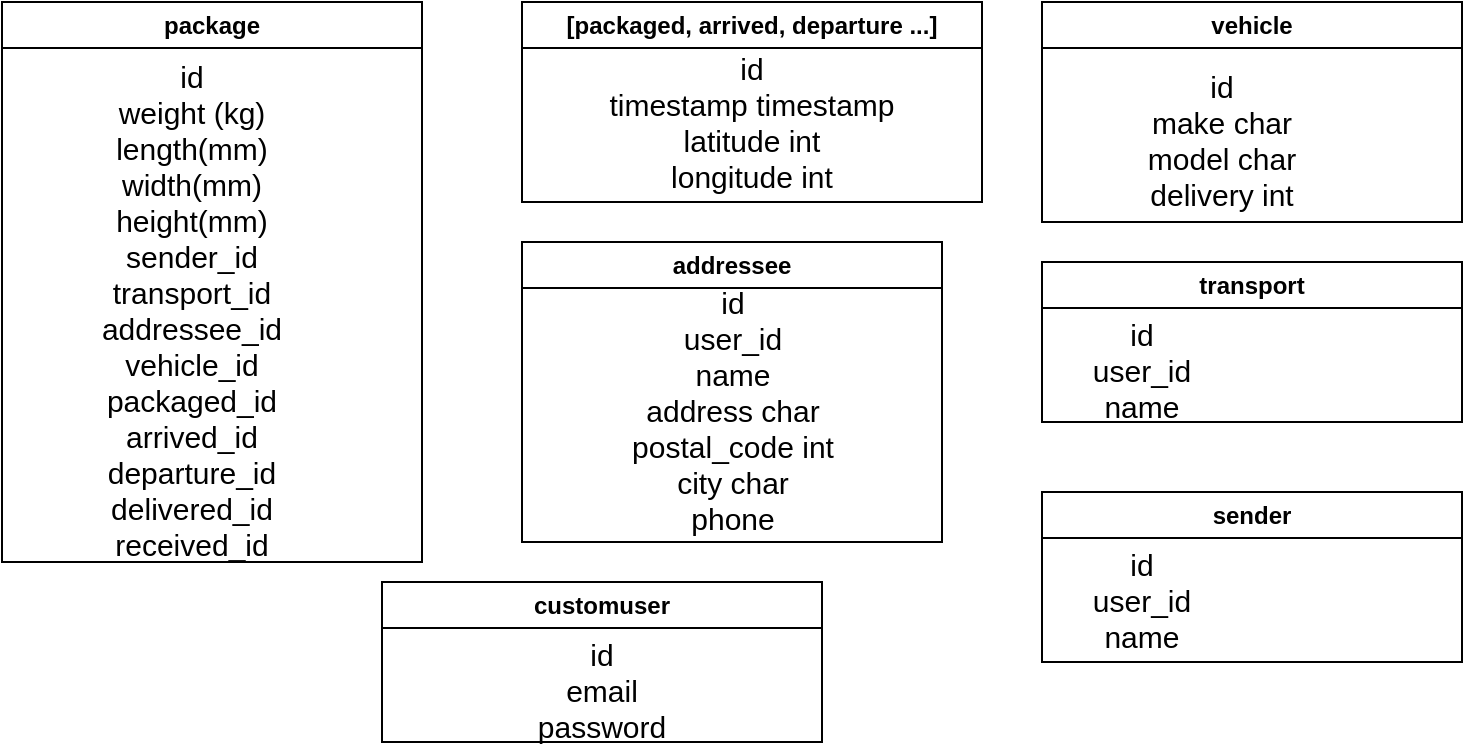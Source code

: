 <mxfile>
    <diagram id="R2lEEEUBdFMjLlhIrx00" name="Page-1">
        <mxGraphModel dx="773" dy="525" grid="1" gridSize="10" guides="1" tooltips="1" connect="1" arrows="1" fold="1" page="1" pageScale="1" pageWidth="850" pageHeight="1100" math="0" shadow="0" extFonts="Permanent Marker^https://fonts.googleapis.com/css?family=Permanent+Marker">
            <root>
                <mxCell id="0"/>
                <mxCell id="1" parent="0"/>
                <mxCell id="GFkMEx1VIlQyYZms3iOp-9" value="package" style="swimlane;whiteSpace=wrap;html=1;" parent="1" vertex="1">
                    <mxGeometry x="120" y="50" width="210" height="280" as="geometry"/>
                </mxCell>
                <mxCell id="GFkMEx1VIlQyYZms3iOp-10" value="&lt;div style=&quot;font-size: 15px;&quot;&gt;&lt;font style=&quot;font-size: 15px;&quot;&gt;&lt;br&gt;&lt;/font&gt;&lt;/div&gt;&lt;div style=&quot;font-size: 15px;&quot;&gt;&lt;font style=&quot;font-size: 15px;&quot;&gt;id&lt;/font&gt;&lt;/div&gt;&lt;div style=&quot;font-size: 15px;&quot;&gt;&lt;font style=&quot;font-size: 15px;&quot;&gt;weight (kg)&lt;br&gt;&lt;/font&gt;&lt;/div&gt;&lt;div style=&quot;font-size: 15px;&quot;&gt;&lt;font style=&quot;font-size: 15px;&quot;&gt;length(mm)&lt;/font&gt;&lt;/div&gt;&lt;div style=&quot;font-size: 15px;&quot;&gt;&lt;font style=&quot;font-size: 15px;&quot;&gt;width(mm)&lt;/font&gt;&lt;/div&gt;&lt;div style=&quot;font-size: 15px;&quot;&gt;&lt;font style=&quot;font-size: 15px;&quot;&gt;height(mm)&lt;/font&gt;&lt;/div&gt;&lt;div style=&quot;font-size: 15px;&quot;&gt;&lt;font style=&quot;font-size: 15px;&quot;&gt;sender_id&lt;/font&gt;&lt;/div&gt;&lt;div style=&quot;font-size: 15px;&quot;&gt;&lt;font style=&quot;font-size: 15px;&quot;&gt;transport_id&lt;/font&gt;&lt;/div&gt;&lt;div style=&quot;font-size: 15px;&quot;&gt;&lt;font style=&quot;font-size: 15px;&quot;&gt;addressee_id&lt;font style=&quot;font-size: 15px;&quot;&gt;&lt;br&gt;&lt;/font&gt;&lt;/font&gt;&lt;/div&gt;&lt;div style=&quot;font-size: 15px;&quot;&gt;&lt;font style=&quot;font-size: 15px;&quot;&gt;&lt;font style=&quot;font-size: 15px;&quot;&gt;vehicle_id&lt;/font&gt;&lt;/font&gt;&lt;/div&gt;&lt;div style=&quot;font-size: 15px;&quot;&gt;&lt;font style=&quot;font-size: 15px;&quot;&gt;&lt;font style=&quot;font-size: 15px;&quot;&gt;packaged_id&lt;/font&gt;&lt;/font&gt;&lt;/div&gt;&lt;div style=&quot;font-size: 15px;&quot;&gt;&lt;font style=&quot;font-size: 15px;&quot;&gt;&lt;font style=&quot;font-size: 15px;&quot;&gt;arrived_id&lt;/font&gt;&lt;/font&gt;&lt;/div&gt;&lt;div style=&quot;font-size: 15px;&quot;&gt;&lt;font style=&quot;font-size: 15px;&quot;&gt;&lt;font style=&quot;font-size: 15px;&quot;&gt;departure_id&lt;/font&gt;&lt;/font&gt;&lt;/div&gt;&lt;div style=&quot;font-size: 15px;&quot;&gt;&lt;font style=&quot;font-size: 15px;&quot;&gt;&lt;font style=&quot;font-size: 15px;&quot;&gt;delivered_id&lt;/font&gt;&lt;/font&gt;&lt;/div&gt;&lt;div style=&quot;font-size: 15px;&quot;&gt;&lt;font style=&quot;font-size: 15px;&quot;&gt;&lt;font style=&quot;font-size: 15px;&quot;&gt;received_id&lt;/font&gt;&lt;/font&gt;&lt;/div&gt;" style="text;html=1;strokeColor=none;fillColor=none;align=center;verticalAlign=middle;whiteSpace=wrap;rounded=0;" parent="GFkMEx1VIlQyYZms3iOp-9" vertex="1">
                    <mxGeometry x="20" y="130" width="150" height="30" as="geometry"/>
                </mxCell>
                <mxCell id="GFkMEx1VIlQyYZms3iOp-14" value="[packaged, arrived, departure ...]" style="swimlane;whiteSpace=wrap;html=1;" parent="1" vertex="1">
                    <mxGeometry x="380" y="50" width="230" height="100" as="geometry"/>
                </mxCell>
                <mxCell id="GFkMEx1VIlQyYZms3iOp-15" value="&lt;div style=&quot;font-size: 15px;&quot;&gt;id&lt;/div&gt;&lt;div style=&quot;font-size: 15px;&quot;&gt;timestamp timestamp&lt;/div&gt;&lt;div style=&quot;font-size: 15px;&quot;&gt;latitude int&lt;/div&gt;&lt;div style=&quot;font-size: 15px;&quot;&gt;longitude int&lt;/div&gt;" style="text;html=1;strokeColor=none;fillColor=none;align=center;verticalAlign=middle;whiteSpace=wrap;rounded=0;" parent="GFkMEx1VIlQyYZms3iOp-14" vertex="1">
                    <mxGeometry y="45" width="230" height="30" as="geometry"/>
                </mxCell>
                <mxCell id="GFkMEx1VIlQyYZms3iOp-19" value="transport" style="swimlane;whiteSpace=wrap;html=1;" parent="1" vertex="1">
                    <mxGeometry x="640" y="180" width="210" height="80" as="geometry"/>
                </mxCell>
                <mxCell id="GFkMEx1VIlQyYZms3iOp-20" value="&lt;div style=&quot;font-size: 15px;&quot;&gt;&lt;font style=&quot;font-size: 15px;&quot;&gt;&lt;br&gt;&lt;/font&gt;&lt;/div&gt;&lt;div style=&quot;font-size: 15px;&quot;&gt;&lt;font style=&quot;font-size: 15px;&quot;&gt;id&lt;/font&gt;&lt;/div&gt;&lt;div style=&quot;font-size: 15px;&quot;&gt;&lt;font style=&quot;font-size: 15px;&quot;&gt;user_id&lt;/font&gt;&lt;/div&gt;&lt;div style=&quot;font-size: 15px;&quot;&gt;&lt;font style=&quot;font-size: 15px;&quot;&gt;name&lt;/font&gt;&lt;/div&gt;" style="text;html=1;strokeColor=none;fillColor=none;align=center;verticalAlign=middle;whiteSpace=wrap;rounded=0;" parent="GFkMEx1VIlQyYZms3iOp-19" vertex="1">
                    <mxGeometry x="20" y="30" width="60" height="30" as="geometry"/>
                </mxCell>
                <mxCell id="GFkMEx1VIlQyYZms3iOp-23" value="addressee" style="swimlane;whiteSpace=wrap;html=1;" parent="1" vertex="1">
                    <mxGeometry x="380" y="170" width="210" height="150" as="geometry"/>
                </mxCell>
                <mxCell id="GFkMEx1VIlQyYZms3iOp-24" value="&lt;div style=&quot;font-size: 15px;&quot;&gt;&lt;font style=&quot;font-size: 15px;&quot;&gt;&lt;br&gt;&lt;/font&gt;&lt;/div&gt;&lt;div style=&quot;font-size: 15px;&quot;&gt;&lt;font style=&quot;font-size: 15px;&quot;&gt;id&lt;/font&gt;&lt;/div&gt;&lt;div style=&quot;font-size: 15px;&quot;&gt;user_id&lt;/div&gt;&lt;div style=&quot;font-size: 15px;&quot;&gt;name&lt;/div&gt;&lt;div style=&quot;font-size: 15px;&quot;&gt;&lt;font style=&quot;font-size: 15px;&quot;&gt;&lt;font style=&quot;font-size: 15px;&quot;&gt;address char&lt;br&gt;&lt;/font&gt;&lt;/font&gt;&lt;/div&gt;&lt;div style=&quot;font-size: 15px;&quot;&gt;&lt;font style=&quot;font-size: 15px;&quot;&gt;&lt;font style=&quot;font-size: 15px;&quot;&gt;postal_code int&lt;br&gt;&lt;/font&gt;&lt;/font&gt;&lt;/div&gt;&lt;div style=&quot;font-size: 15px;&quot;&gt;&lt;font style=&quot;font-size: 15px;&quot;&gt;&lt;font style=&quot;font-size: 15px;&quot;&gt;city char&lt;/font&gt;&lt;/font&gt;&lt;/div&gt;&lt;div style=&quot;font-size: 15px;&quot;&gt;&lt;font style=&quot;font-size: 15px;&quot;&gt;&lt;font style=&quot;font-size: 15px;&quot;&gt;phone &lt;br&gt;&lt;/font&gt;&lt;/font&gt;&lt;/div&gt;" style="text;html=1;strokeColor=none;fillColor=none;align=center;verticalAlign=middle;whiteSpace=wrap;rounded=0;" parent="GFkMEx1VIlQyYZms3iOp-23" vertex="1">
                    <mxGeometry x="37.5" y="60" width="135" height="30" as="geometry"/>
                </mxCell>
                <mxCell id="GFkMEx1VIlQyYZms3iOp-25" value="vehicle" style="swimlane;whiteSpace=wrap;html=1;" parent="1" vertex="1">
                    <mxGeometry x="640" y="50" width="210" height="110" as="geometry"/>
                </mxCell>
                <mxCell id="GFkMEx1VIlQyYZms3iOp-26" value="&lt;div style=&quot;font-size: 15px;&quot;&gt;&lt;font style=&quot;font-size: 15px;&quot;&gt;&lt;br&gt;&lt;/font&gt;&lt;/div&gt;&lt;div style=&quot;font-size: 15px;&quot;&gt;&lt;font style=&quot;font-size: 15px;&quot;&gt;id&lt;/font&gt;&lt;/div&gt;&lt;div style=&quot;font-size: 15px;&quot;&gt;&lt;font style=&quot;font-size: 15px;&quot;&gt;&lt;font style=&quot;font-size: 15px;&quot;&gt;make char&lt;br&gt;&lt;/font&gt;&lt;/font&gt;&lt;/div&gt;&lt;div style=&quot;font-size: 15px;&quot;&gt;&lt;font style=&quot;font-size: 15px;&quot;&gt;&lt;font style=&quot;font-size: 15px;&quot;&gt;model char&lt;br&gt;&lt;/font&gt;&lt;/font&gt;&lt;/div&gt;&lt;div style=&quot;font-size: 15px;&quot;&gt;&lt;font style=&quot;font-size: 15px;&quot;&gt;&lt;font style=&quot;font-size: 15px;&quot;&gt;delivery int&lt;br&gt;&lt;/font&gt;&lt;/font&gt;&lt;/div&gt;" style="text;html=1;strokeColor=none;fillColor=none;align=center;verticalAlign=middle;whiteSpace=wrap;rounded=0;" parent="GFkMEx1VIlQyYZms3iOp-25" vertex="1">
                    <mxGeometry x="20" y="45" width="140" height="30" as="geometry"/>
                </mxCell>
                <mxCell id="2" value="sender" style="swimlane;whiteSpace=wrap;html=1;" parent="1" vertex="1">
                    <mxGeometry x="640" y="295" width="210" height="85" as="geometry"/>
                </mxCell>
                <mxCell id="3" value="&lt;div style=&quot;font-size: 15px;&quot;&gt;&lt;font style=&quot;font-size: 15px;&quot;&gt;&lt;br&gt;&lt;/font&gt;&lt;/div&gt;&lt;div style=&quot;font-size: 15px;&quot;&gt;&lt;font style=&quot;font-size: 15px;&quot;&gt;id&lt;/font&gt;&lt;/div&gt;&lt;div style=&quot;font-size: 15px;&quot;&gt;user_id&lt;/div&gt;&lt;div style=&quot;font-size: 15px;&quot;&gt;&lt;font style=&quot;font-size: 15px;&quot;&gt;name&lt;/font&gt;&lt;/div&gt;" style="text;html=1;strokeColor=none;fillColor=none;align=center;verticalAlign=middle;whiteSpace=wrap;rounded=0;" parent="2" vertex="1">
                    <mxGeometry x="20" y="30" width="60" height="30" as="geometry"/>
                </mxCell>
                <mxCell id="4" value="customuser" style="swimlane;whiteSpace=wrap;html=1;" parent="1" vertex="1">
                    <mxGeometry x="310" y="340" width="220" height="80" as="geometry"/>
                </mxCell>
                <mxCell id="5" value="&lt;div style=&quot;font-size: 15px;&quot;&gt;&lt;font style=&quot;font-size: 15px;&quot;&gt;&lt;br&gt;&lt;/font&gt;&lt;/div&gt;&lt;div style=&quot;font-size: 15px;&quot;&gt;id&lt;/div&gt;&lt;div style=&quot;font-size: 15px;&quot;&gt;email&lt;/div&gt;&lt;div style=&quot;font-size: 15px;&quot;&gt;password&lt;/div&gt;" style="text;html=1;strokeColor=none;fillColor=none;align=center;verticalAlign=middle;whiteSpace=wrap;rounded=0;" parent="4" vertex="1">
                    <mxGeometry x="40" y="30" width="140" height="30" as="geometry"/>
                </mxCell>
            </root>
        </mxGraphModel>
    </diagram>
</mxfile>